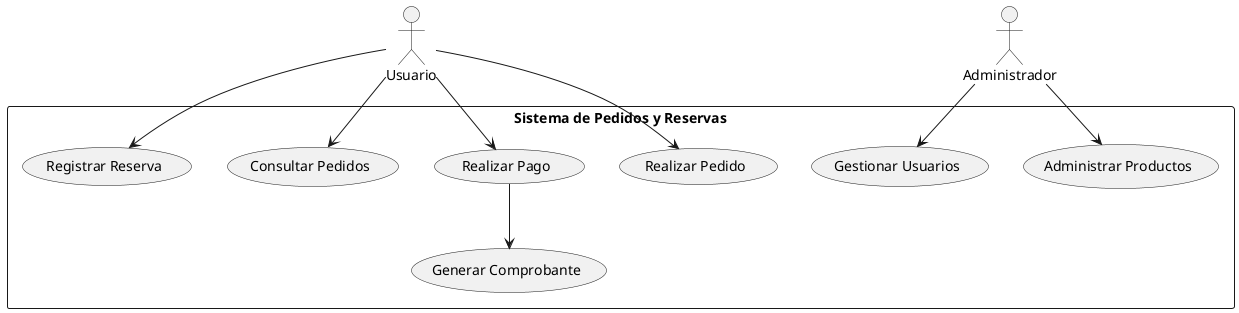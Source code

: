 @startuml 
actor Usuario
actor Administrador

rectangle "Sistema de Pedidos y Reservas" {
    usecase "Realizar Pedido" as UC1
    usecase "Realizar Pago" as UC2
    usecase "Generar Comprobante" as UC3
    usecase "Administrar Productos" as UC4
    usecase "Registrar Reserva" as UC5
    usecase "Consultar Pedidos" as UC6
    usecase "Gestionar Usuarios" as UC7

    Usuario --> UC1
    Usuario --> UC2
    Usuario --> UC5
    Usuario --> UC6
    
    UC2 --> UC3

    Administrador --> UC4
    Administrador --> UC7
}

@enduml
